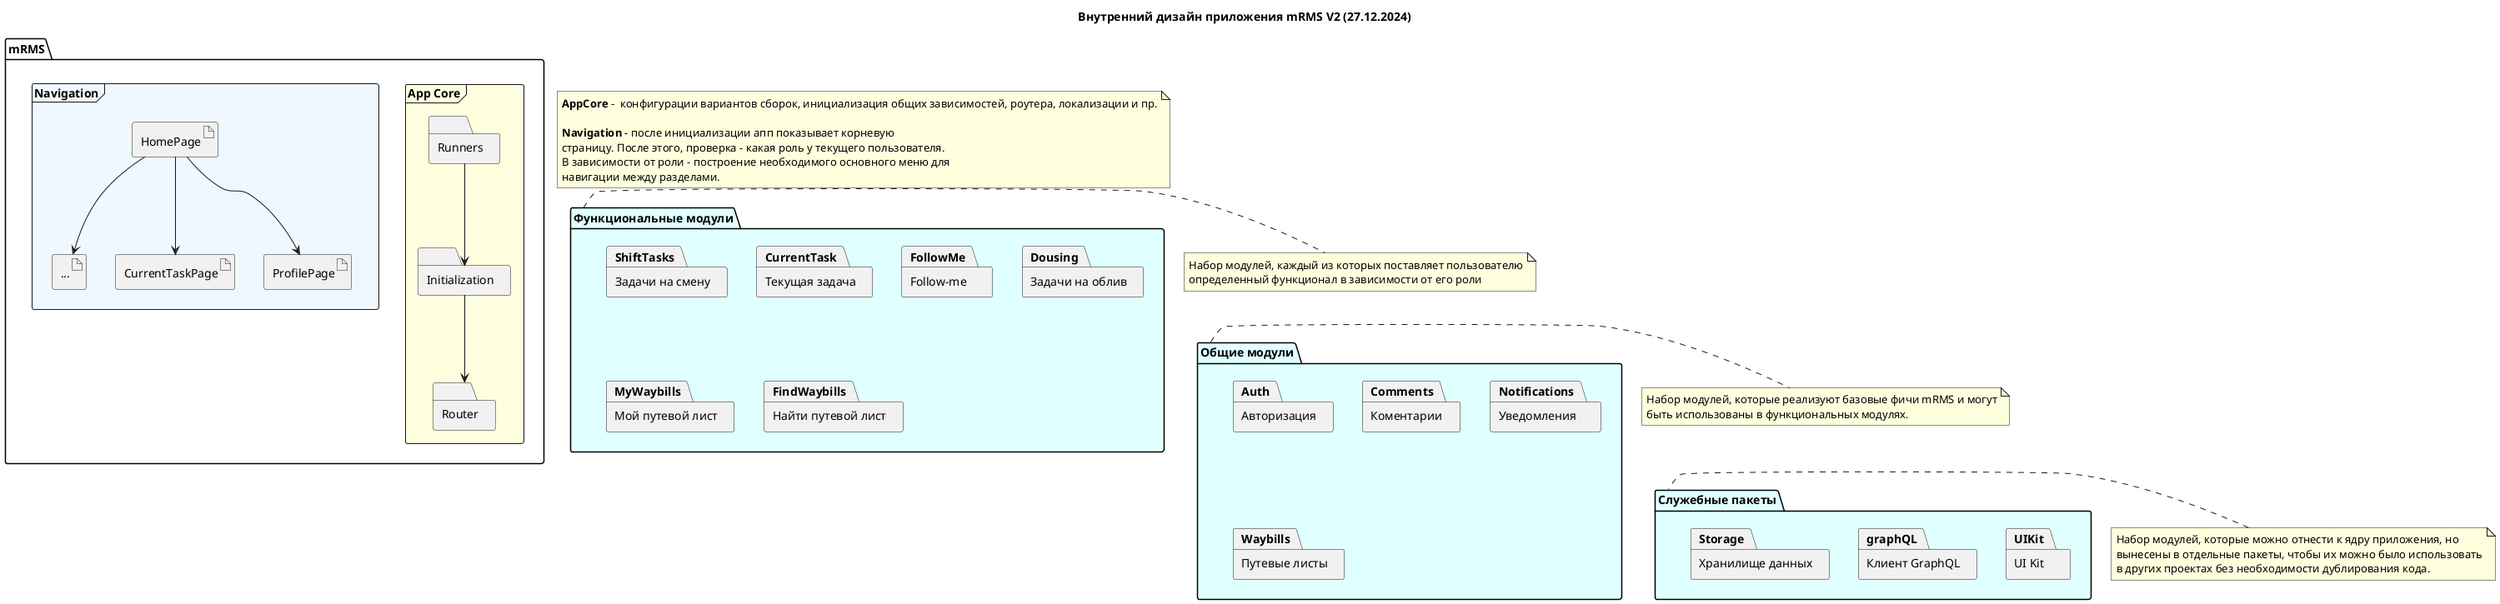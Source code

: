 @startuml Grand Structure

title Внутренний дизайн приложения mRMS V2 (27.12.2024)
package RMS as "mRMS" {
    frame appCore as "App Core" #LightYellow {
        folder Initialization
        folder Router
        folder Runners
    }
    frame Navigation #AliceBlue {
        artifact HomePage
        artifact CurrentTaskPage
        artifact ProfilePage
        artifact SomePage as "..."
    }

    Runners --> Initialization
    Initialization --> Router

    HomePage --> CurrentTaskPage
    HomePage --> ProfilePage
    HomePage --> SomePage
}

package commons as "Общие модули" #LightCyan {
    package Auth as "Авторизация"
    package Notifications as "Уведомления"
    package Comments as "Коментарии"
    package Waybills as "Путевые листы"
}

package features as "Функциональные модули" #LightCyan {
    package CurrentTask as "Текущая задача"
    package ShiftTasks as "Задачи на смену"
    package FollowMe as "Follow-me"
    package Dousing as "Задачи на облив"
    package MyWaybills as "Мой путевой лист"
    package FindWaybills as "Найти путевой лист"
}

package helpers as "Служебные пакеты" #LightCyan {
    package UIKit as "UI Kit"
    package graphQL as "Клиент GraphQL"
    package Storage as "Хранилище данных"
}

Navigation -[hidden]down- CurrentTask
Dousing -[hidden]down- Notifications
Notifications -[hidden]down- UIKit

note as N1
<b>AppCore</b> -  конфигурации вариантов сборок, инициализация общих зависимостей, роутера, локализации и пр.

<b>Navigation</b> - после инициализации апп показывает корневую
страницу. После этого, проверка - какая роль у текущего пользователя. 
В зависимости от роли - построение необходимого основного меню для
навигации между разделами.
end note

note right of features
Набор модулей, каждый из которых поставляет пользователю
определенный функционал в зависимости от его роли
end note

note right of commons
Набор модулей, которые реализуют базовые фичи mRMS и могут
быть использованы в функциональных модулях.
end note

note left of helpers
Набор модулей, которые можно отнести к ядру приложения, но 
вынесены в отдельные пакеты, чтобы их можно было использовать
в других проектах без необходимости дублирования кода.
end note

@enduml